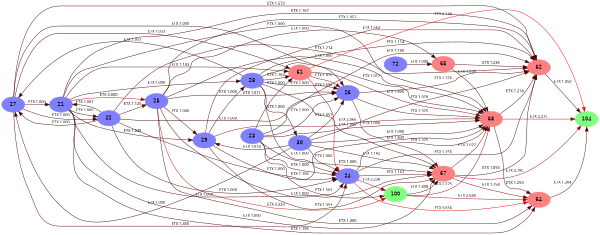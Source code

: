 digraph G {
  size="4,3"; ranksep=0.2; margin=0; nodesep=0.05;
  rankdir=LR;
  edge [fontname="HelveticaOblique", fontsize=9];

  27 [style=filled,fontsize=12,fontname="Helvetica",color="#8080ff"];
  26 [style=filled,fontsize=12,fontname="Helvetica",color="#8080ff"];
  27 -> 26 [color="#3d0000",label="ETX 1.000"];
  30 [style=filled,fontsize=12,fontname="Helvetica",color="#8080ff"];
  30 -> 26 [color="#400000",label="ETX 1.057"];
  25 [style=filled,fontsize=12,fontname="Helvetica",color="#8080ff"];
  62 [style=filled,fontsize=12,fontname="Helvetica",color="#ff8080"];
  25 -> 62 [color="#400000",label="ETX 1.052"];
  100 [style=filled,fontsize=12,fontname="Helvetica",color="#80ff80"];
  67 [style=filled,fontsize=12,fontname="Helvetica",color="#ff8080"];
  100 -> 67 [color="#560000",label="ETX 1.408"];
  21 [style=filled,fontsize=12,fontname="Helvetica",color="#8080ff"];
  64 [style=filled,fontsize=12,fontname="Helvetica",color="#ff8080"];
  21 -> 64 [color="#490000",label="ETX 1.195"];
  27 -> 21 [color="#3d0000",label="ETX 1.000"];
  67 -> 64 [color="#6c0000",label="ETX 1.758"];
  28 [style=filled,fontsize=12,fontname="Helvetica",color="#8080ff"];
  21 -> 28 [color="#3d0000",label="ETX 1.000"];
  22 [style=filled,fontsize=12,fontname="Helvetica",color="#8080ff"];
  22 -> 26 [color="#3d0000",label="ETX 1.000"];
  61 [style=filled,fontsize=12,fontname="Helvetica",color="#ff8080"];
  21 -> 61 [color="#460000",label="ETX 1.143"];
  28 -> 67 [color="#3d0000",label="ETX 1.000"];
  68 [style=filled,fontsize=12,fontname="Helvetica",color="#ff8080"];
  22 -> 68 [color="#470000",label="ETX 1.156"];
  24 [style=filled,fontsize=12,fontname="Helvetica",color="#8080ff"];
  24 -> 68 [color="#510000",label="ETX 1.325"];
  26 -> 68 [color="#510000",label="ETX 1.325"];
  61 -> 24 [color="#a50000",label="ETX 2.696"];
  28 -> 26 [color="#3d0000",label="ETX 1.000"];
  23 [style=filled,fontsize=12,fontname="Helvetica",color="#8080ff"];
  23 -> 26 [color="#3d0000",label="ETX 1.000"];
  24 -> 100 [color="#890000",label="ETX 2.238"];
  65 [style=filled,fontsize=12,fontname="Helvetica",color="#ff8080"];
  65 -> 62 [color="#4b0000",label="ETX 1.236"];
  68 -> 62 [color="#4a0000",label="ETX 1.214"];
  22 -> 62 [color="#4a0000",label="ETX 1.214"];
  30 -> 27 [color="#3d0000",label="ETX 1.000"];
  25 -> 67 [color="#3d0000",label="ETX 1.000"];
  28 -> 30 [color="#3d0000",label="ETX 1.000"];
  104 [style=filled,fontsize=12,fontname="Helvetica",color="#80ff80"];
  61 -> 104 [color="#ff0000",label="ETX 4.148"];
  29 [style=filled,fontsize=12,fontname="Helvetica",color="#8080ff"];
  29 -> 62 [color="#600000",label="ETX 1.562"];
  23 -> 24 [color="#3d0000",label="ETX 1.000"];
  29 -> 28 [color="#3d0000",label="ETX 1.000"];
  21 -> 67 [color="#3d0000",label="ETX 1.000"];
  25 -> 26 [color="#3e0000",label="ETX 1.011"];
  30 -> 67 [color="#480000",label="ETX 1.182"];
  24 -> 67 [color="#470000",label="ETX 1.167"];
  26 -> 62 [color="#540000",label="ETX 1.376"];
  65 -> 68 [color="#3f0000",label="ETX 1.026"];
  28 -> 27 [color="#400000",label="ETX 1.051"];
  22 -> 27 [color="#3d0000",label="ETX 1.000"];
  64 -> 104 [color="#500000",label="ETX 1.304"];
  28 -> 62 [color="#440000",label="ETX 1.114"];
  30 -> 24 [color="#3d0000",label="ETX 1.000"];
  22 -> 21 [color="#3d0000",label="ETX 1.007"];
  100 -> 64 [color="#a20000",label="ETX 2.646"];
  23 -> 68 [color="#3d0000",label="ETX 1.000"];
  25 -> 29 [color="#3d0000",label="ETX 1.000"];
  23 -> 62 [color="#430000",label="ETX 1.100"];
  28 -> 68 [color="#3e0000",label="ETX 1.012"];
  22 -> 24 [color="#3d0000",label="ETX 1.000"];
  25 -> 100 [color="#cc0000",label="ETX 3.333"];
  21 -> 25 [color="#b80000",label="ETX 3.000"];
  27 -> 24 [color="#590000",label="ETX 1.455"];
  21 -> 68 [color="#3d0000",label="ETX 1.000"];
  100 -> 68 [color="#880000",label="ETX 2.225"];
  30 -> 29 [color="#3e0000",label="ETX 1.014"];
  62 -> 104 [color="#400000",label="ETX 1.050"];
  67 -> 104 [color="#ab0000",label="ETX 2.789"];
  23 -> 67 [color="#3d0000",label="ETX 1.000"];
  25 -> 65 [color="#3d0000",label="ETX 1.000"];
  27 -> 62 [color="#600000",label="ETX 1.573"];
  30 -> 62 [color="#3e0000",label="ETX 1.018"];
  30 -> 68 [color="#3d0000",label="ETX 1.000"];
  29 -> 68 [color="#7e0000",label="ETX 2.066"];
  24 -> 64 [color="#e00000",label="ETX 3.656"];
  61 -> 26 [color="#730000",label="ETX 1.875"];
  27 -> 22 [color="#3d0000",label="ETX 1.000"];
  28 -> 24 [color="#3d0000",label="ETX 1.000"];
  23 -> 100 [color="#600000",label="ETX 1.562"];
  24 -> 62 [color="#460000",label="ETX 1.155"];
  22 -> 25 [color="#450000",label="ETX 1.125"];
  68 -> 64 [color="#4c0000",label="ETX 1.250"];
  25 -> 68 [color="#3d0000",label="ETX 1.000"];
  68 -> 104 [color="#8c0000",label="ETX 2.279"];
  28 -> 61 [color="#470000",label="ETX 1.163"];
  23 -> 61 [color="#3d0000",label="ETX 1.000"];
  26 -> 67 [color="#710000",label="ETX 1.839"];
  21 -> 29 [color="#400000",label="ETX 1.049"];
  67 -> 62 [color="#430000",label="ETX 1.093"];
  72 [style=filled,fontsize=12,fontname="Helvetica",color="#8080ff"];
  72 -> 65 [color="#3d0000",label="ETX 1.000"];
  21 -> 62 [color="#470000",label="ETX 1.167"];
  21 -> 22 [color="#3d0000",label="ETX 1.000"];
  25 -> 64 [color="#3d0000",label="ETX 1.000"];
  29 -> 24 [color="#3d0000",label="ETX 1.000"];
  29 -> 67 [color="#530000",label="ETX 1.353"];
  61 -> 68 [color="#6e0000",label="ETX 1.800"];
  67 -> 68 [color="#7c0000",label="ETX 2.027"];
  21 -> 24 [color="#3d0000",label="ETX 1.000"];
  27 -> 61 [color="#3f0000",label="ETX 1.033"];
}
